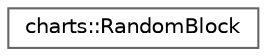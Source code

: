 digraph "Graphical Class Hierarchy"
{
 // LATEX_PDF_SIZE
  bgcolor="transparent";
  edge [fontname=Helvetica,fontsize=10,labelfontname=Helvetica,labelfontsize=10];
  node [fontname=Helvetica,fontsize=10,shape=box,height=0.2,width=0.4];
  rankdir="LR";
  Node0 [id="Node000000",label="charts::RandomBlock",height=0.2,width=0.4,color="grey40", fillcolor="white", style="filled",URL="$structcharts_1_1RandomBlock.html",tooltip=" "];
}
